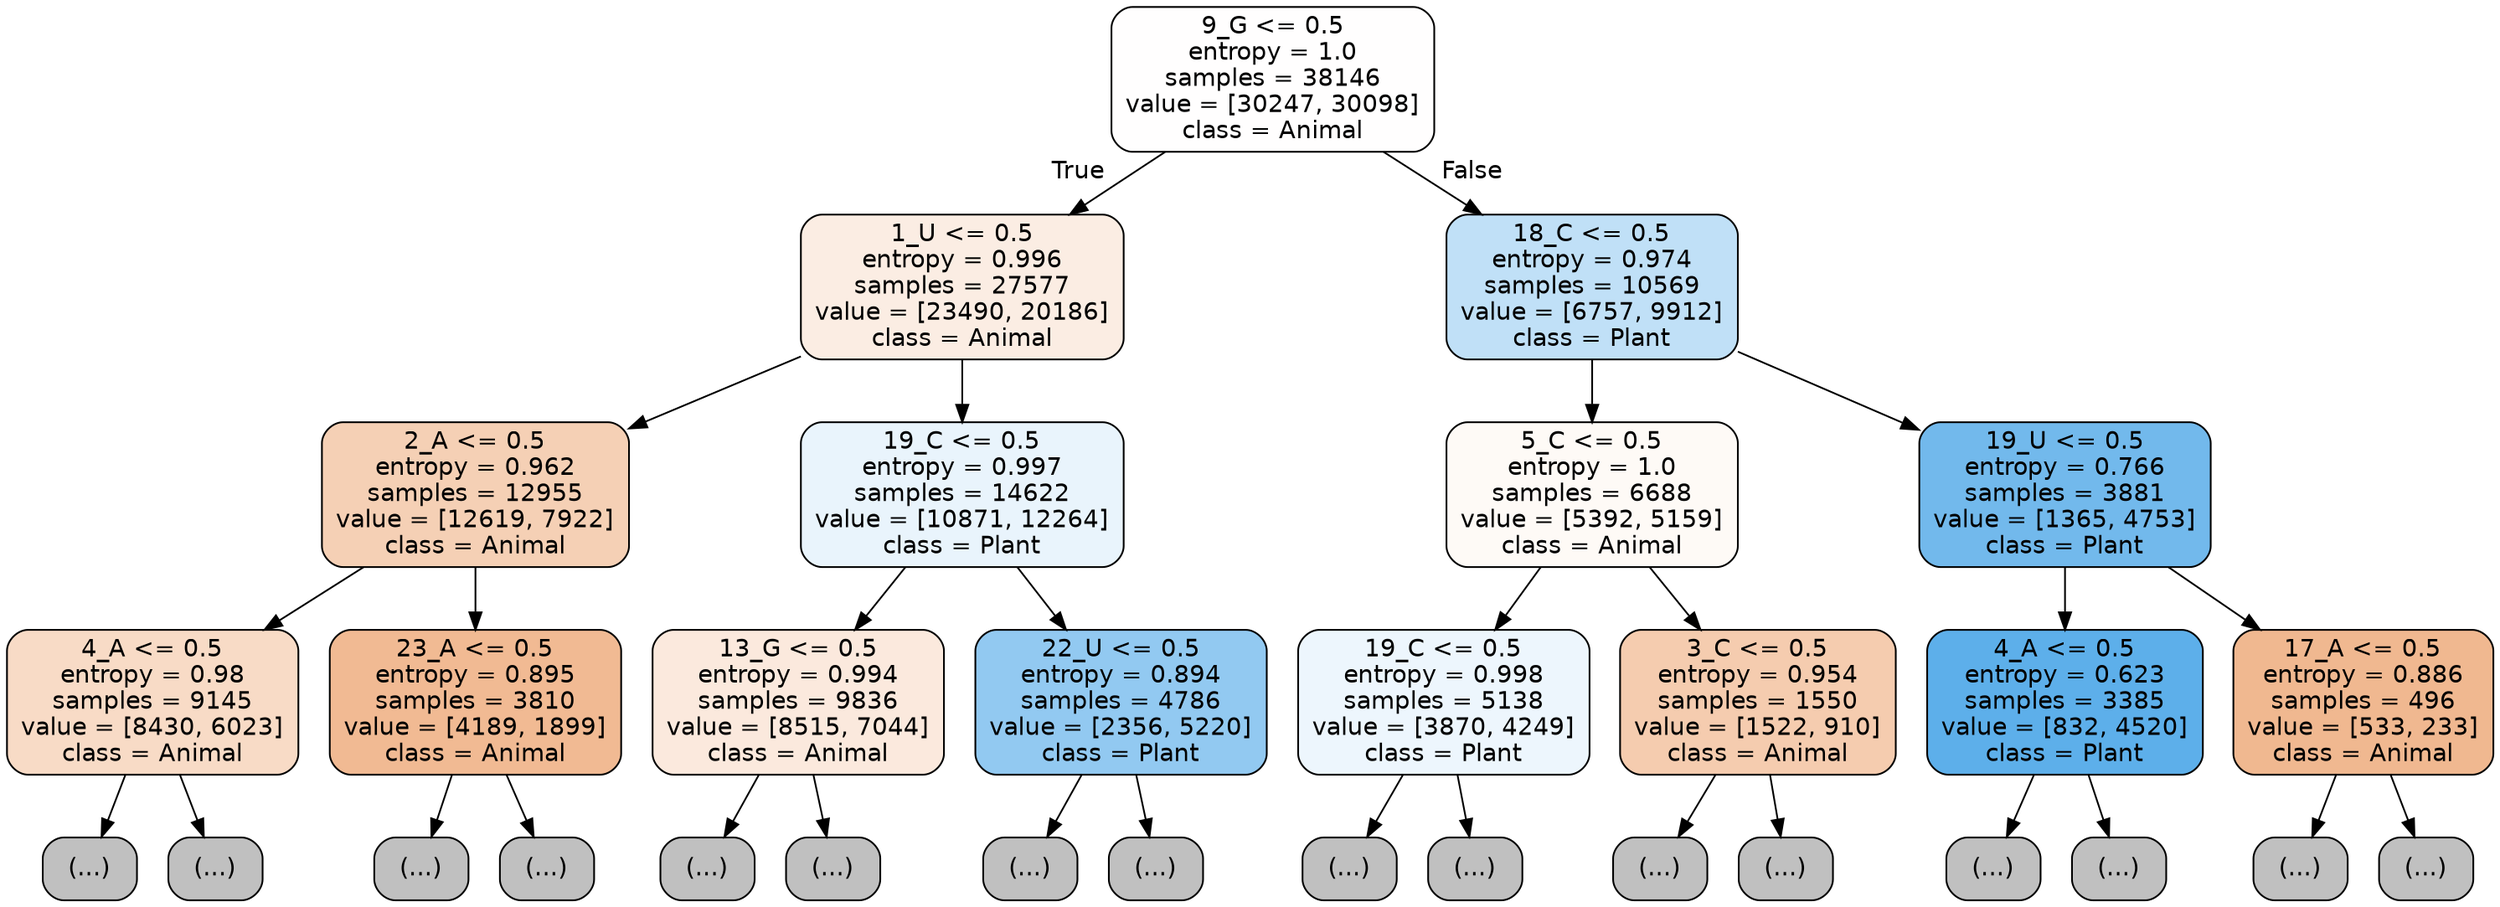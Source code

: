 digraph Tree {
node [shape=box, style="filled, rounded", color="black", fontname="helvetica"] ;
edge [fontname="helvetica"] ;
0 [label="9_G <= 0.5\nentropy = 1.0\nsamples = 38146\nvalue = [30247, 30098]\nclass = Animal", fillcolor="#fffefe"] ;
1 [label="1_U <= 0.5\nentropy = 0.996\nsamples = 27577\nvalue = [23490, 20186]\nclass = Animal", fillcolor="#fbede3"] ;
0 -> 1 [labeldistance=2.5, labelangle=45, headlabel="True"] ;
2 [label="2_A <= 0.5\nentropy = 0.962\nsamples = 12955\nvalue = [12619, 7922]\nclass = Animal", fillcolor="#f5d0b5"] ;
1 -> 2 ;
3 [label="4_A <= 0.5\nentropy = 0.98\nsamples = 9145\nvalue = [8430, 6023]\nclass = Animal", fillcolor="#f8dbc6"] ;
2 -> 3 ;
4 [label="(...)", fillcolor="#C0C0C0"] ;
3 -> 4 ;
3877 [label="(...)", fillcolor="#C0C0C0"] ;
3 -> 3877 ;
4984 [label="23_A <= 0.5\nentropy = 0.895\nsamples = 3810\nvalue = [4189, 1899]\nclass = Animal", fillcolor="#f1ba93"] ;
2 -> 4984 ;
4985 [label="(...)", fillcolor="#C0C0C0"] ;
4984 -> 4985 ;
6986 [label="(...)", fillcolor="#C0C0C0"] ;
4984 -> 6986 ;
7107 [label="19_C <= 0.5\nentropy = 0.997\nsamples = 14622\nvalue = [10871, 12264]\nclass = Plant", fillcolor="#e9f4fc"] ;
1 -> 7107 ;
7108 [label="13_G <= 0.5\nentropy = 0.994\nsamples = 9836\nvalue = [8515, 7044]\nclass = Animal", fillcolor="#fbe9dd"] ;
7107 -> 7108 ;
7109 [label="(...)", fillcolor="#C0C0C0"] ;
7108 -> 7109 ;
10092 [label="(...)", fillcolor="#C0C0C0"] ;
7108 -> 10092 ;
11183 [label="22_U <= 0.5\nentropy = 0.894\nsamples = 4786\nvalue = [2356, 5220]\nclass = Plant", fillcolor="#92c9f1"] ;
7107 -> 11183 ;
11184 [label="(...)", fillcolor="#C0C0C0"] ;
11183 -> 11184 ;
12349 [label="(...)", fillcolor="#C0C0C0"] ;
11183 -> 12349 ;
12526 [label="18_C <= 0.5\nentropy = 0.974\nsamples = 10569\nvalue = [6757, 9912]\nclass = Plant", fillcolor="#c0e0f7"] ;
0 -> 12526 [labeldistance=2.5, labelangle=-45, headlabel="False"] ;
12527 [label="5_C <= 0.5\nentropy = 1.0\nsamples = 6688\nvalue = [5392, 5159]\nclass = Animal", fillcolor="#fefaf6"] ;
12526 -> 12527 ;
12528 [label="19_C <= 0.5\nentropy = 0.998\nsamples = 5138\nvalue = [3870, 4249]\nclass = Plant", fillcolor="#edf6fd"] ;
12527 -> 12528 ;
12529 [label="(...)", fillcolor="#C0C0C0"] ;
12528 -> 12529 ;
14534 [label="(...)", fillcolor="#C0C0C0"] ;
12528 -> 14534 ;
15153 [label="3_C <= 0.5\nentropy = 0.954\nsamples = 1550\nvalue = [1522, 910]\nclass = Animal", fillcolor="#f5ccaf"] ;
12527 -> 15153 ;
15154 [label="(...)", fillcolor="#C0C0C0"] ;
15153 -> 15154 ;
15797 [label="(...)", fillcolor="#C0C0C0"] ;
15153 -> 15797 ;
15936 [label="19_U <= 0.5\nentropy = 0.766\nsamples = 3881\nvalue = [1365, 4753]\nclass = Plant", fillcolor="#72b9ec"] ;
12526 -> 15936 ;
15937 [label="4_A <= 0.5\nentropy = 0.623\nsamples = 3385\nvalue = [832, 4520]\nclass = Plant", fillcolor="#5dafea"] ;
15936 -> 15937 ;
15938 [label="(...)", fillcolor="#C0C0C0"] ;
15937 -> 15938 ;
16485 [label="(...)", fillcolor="#C0C0C0"] ;
15937 -> 16485 ;
16632 [label="17_A <= 0.5\nentropy = 0.886\nsamples = 496\nvalue = [533, 233]\nclass = Animal", fillcolor="#f0b890"] ;
15936 -> 16632 ;
16633 [label="(...)", fillcolor="#C0C0C0"] ;
16632 -> 16633 ;
16860 [label="(...)", fillcolor="#C0C0C0"] ;
16632 -> 16860 ;
}